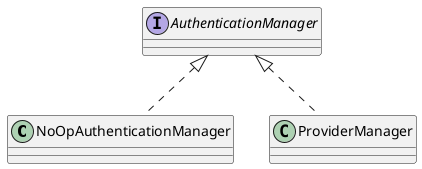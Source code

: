 @startuml
'https://plantuml.com/class-diagram

class NoOpAuthenticationManager
class ProviderManager
interface AuthenticationManager


AuthenticationManager <|.. ProviderManager
AuthenticationManager <|.. NoOpAuthenticationManager


@enduml